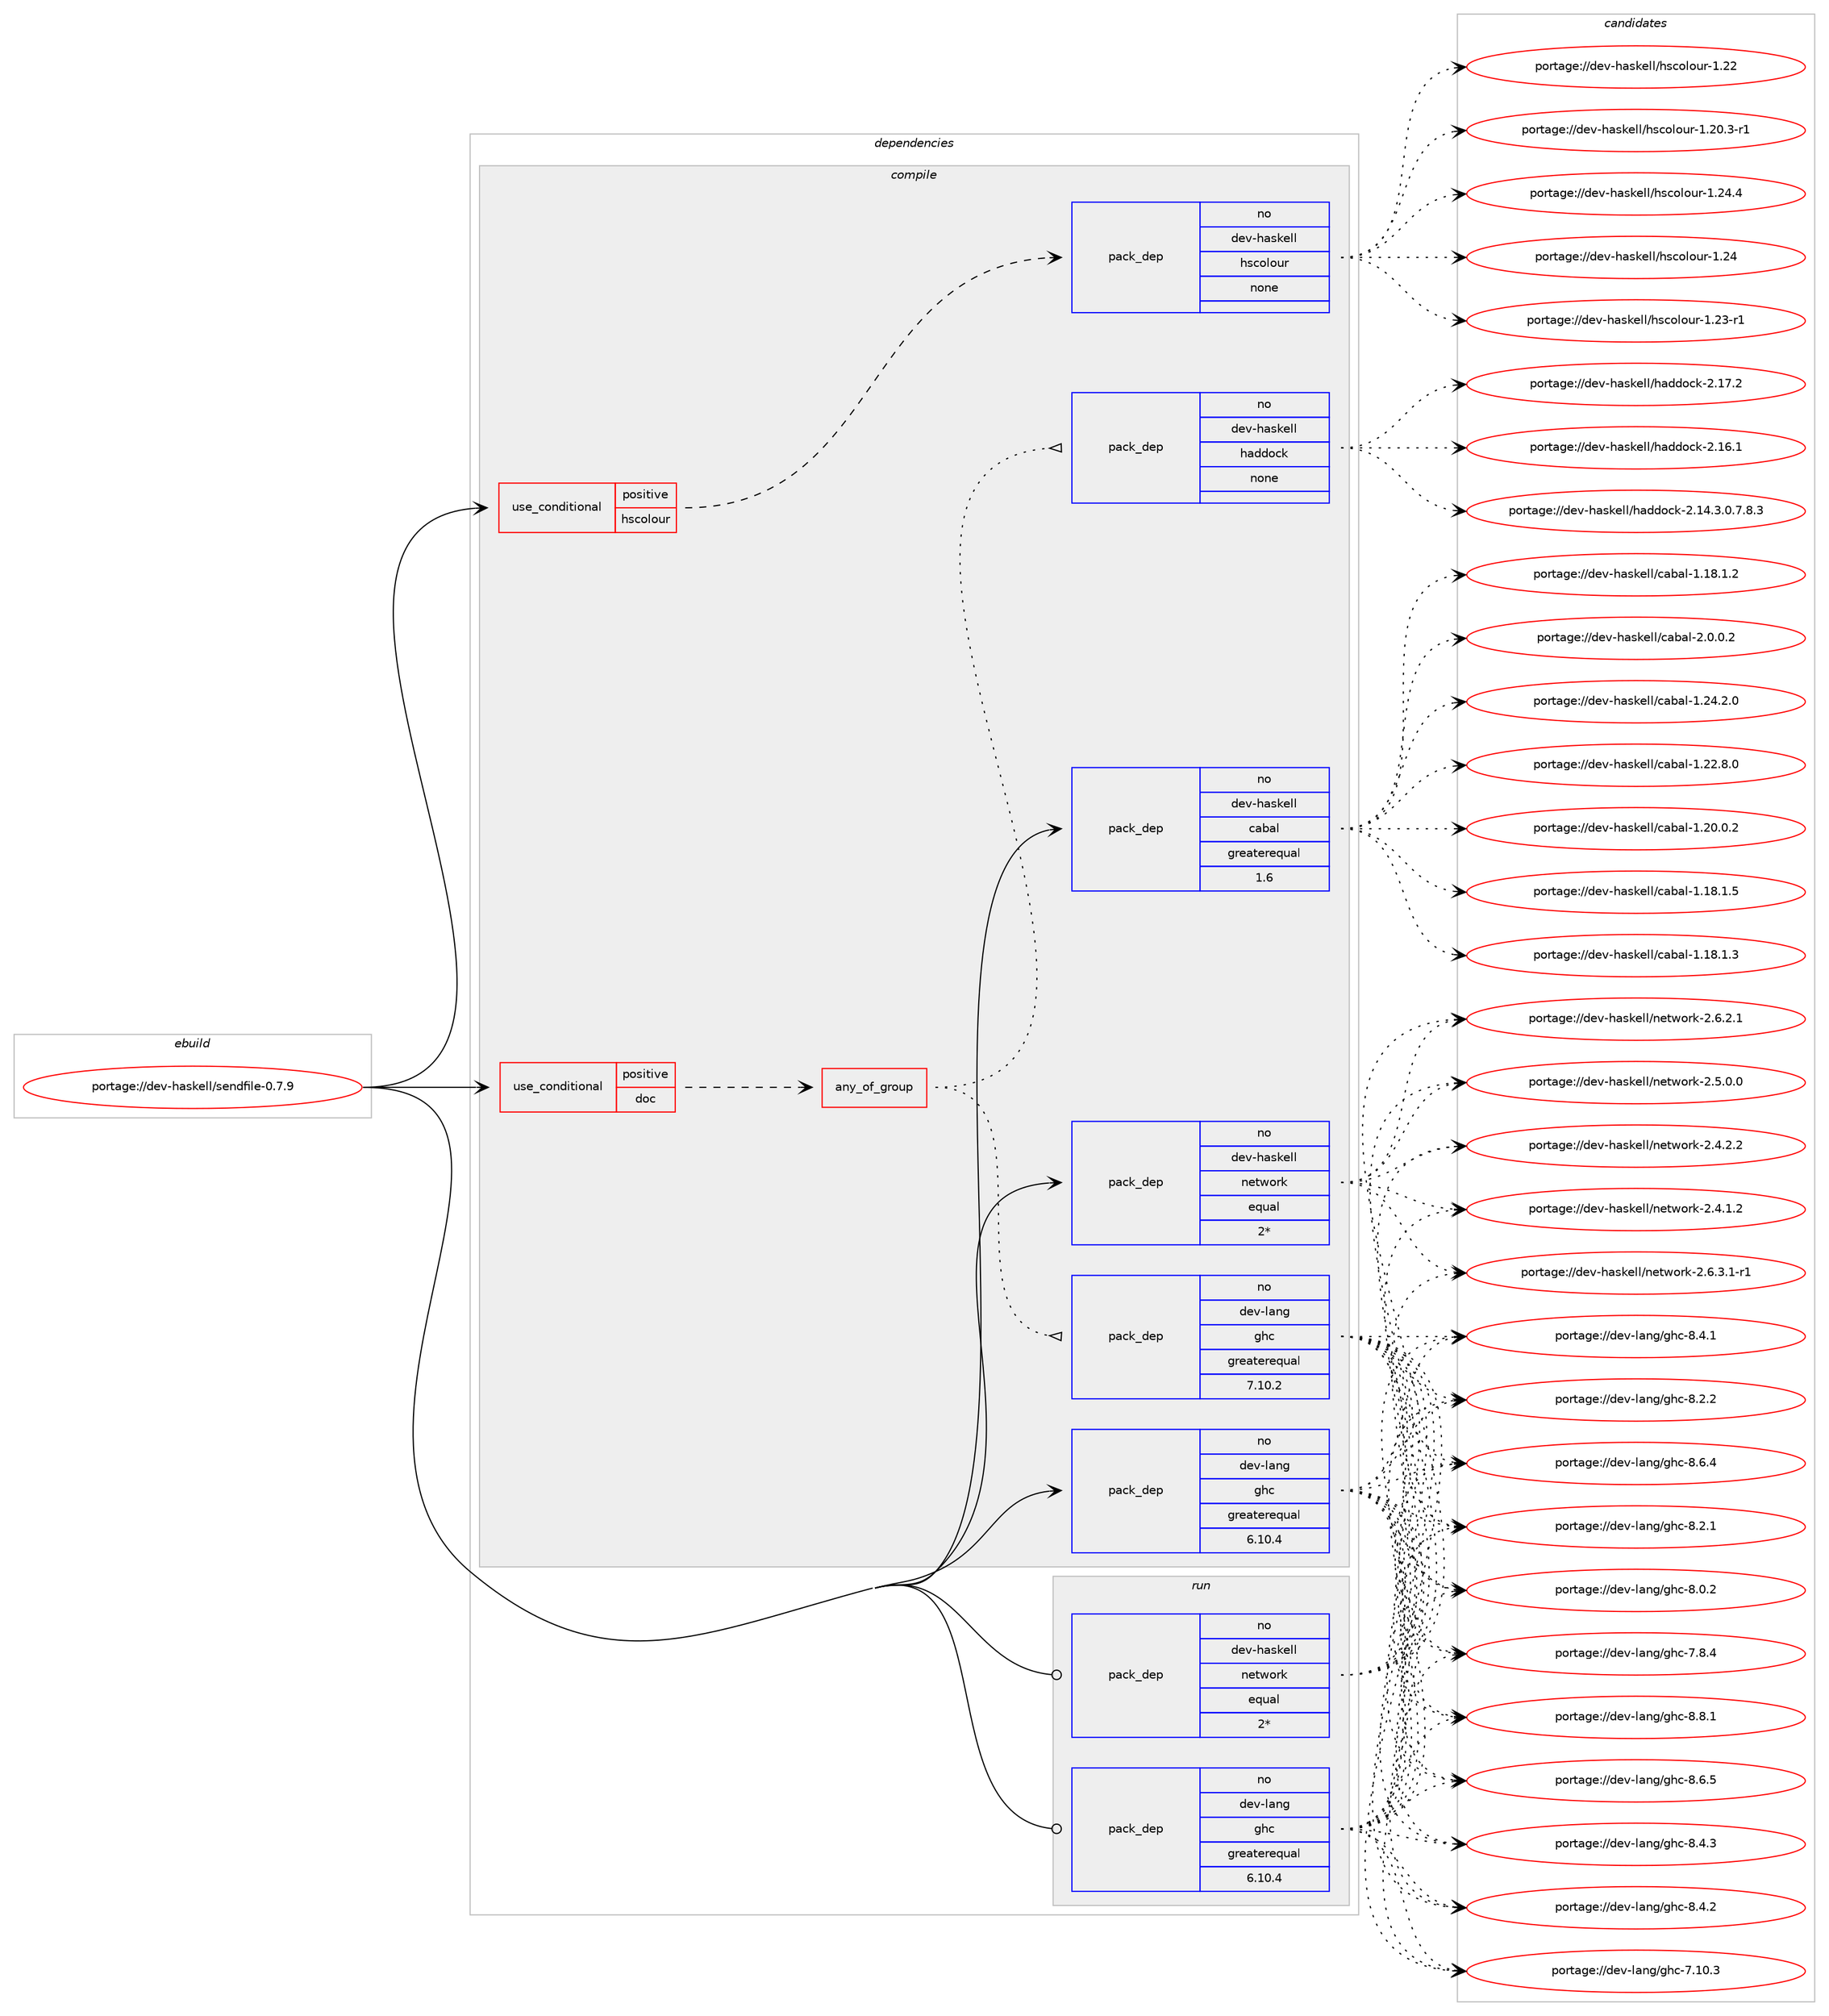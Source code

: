 digraph prolog {

# *************
# Graph options
# *************

newrank=true;
concentrate=true;
compound=true;
graph [rankdir=LR,fontname=Helvetica,fontsize=10,ranksep=1.5];#, ranksep=2.5, nodesep=0.2];
edge  [arrowhead=vee];
node  [fontname=Helvetica,fontsize=10];

# **********
# The ebuild
# **********

subgraph cluster_leftcol {
color=gray;
label=<<i>ebuild</i>>;
id [label="portage://dev-haskell/sendfile-0.7.9", color=red, width=4, href="../dev-haskell/sendfile-0.7.9.svg"];
}

# ****************
# The dependencies
# ****************

subgraph cluster_midcol {
color=gray;
label=<<i>dependencies</i>>;
subgraph cluster_compile {
fillcolor="#eeeeee";
style=filled;
label=<<i>compile</i>>;
subgraph cond131837 {
dependency545697 [label=<<TABLE BORDER="0" CELLBORDER="1" CELLSPACING="0" CELLPADDING="4"><TR><TD ROWSPAN="3" CELLPADDING="10">use_conditional</TD></TR><TR><TD>positive</TD></TR><TR><TD>doc</TD></TR></TABLE>>, shape=none, color=red];
subgraph any5786 {
dependency545698 [label=<<TABLE BORDER="0" CELLBORDER="1" CELLSPACING="0" CELLPADDING="4"><TR><TD CELLPADDING="10">any_of_group</TD></TR></TABLE>>, shape=none, color=red];subgraph pack407837 {
dependency545699 [label=<<TABLE BORDER="0" CELLBORDER="1" CELLSPACING="0" CELLPADDING="4" WIDTH="220"><TR><TD ROWSPAN="6" CELLPADDING="30">pack_dep</TD></TR><TR><TD WIDTH="110">no</TD></TR><TR><TD>dev-haskell</TD></TR><TR><TD>haddock</TD></TR><TR><TD>none</TD></TR><TR><TD></TD></TR></TABLE>>, shape=none, color=blue];
}
dependency545698:e -> dependency545699:w [weight=20,style="dotted",arrowhead="oinv"];
subgraph pack407838 {
dependency545700 [label=<<TABLE BORDER="0" CELLBORDER="1" CELLSPACING="0" CELLPADDING="4" WIDTH="220"><TR><TD ROWSPAN="6" CELLPADDING="30">pack_dep</TD></TR><TR><TD WIDTH="110">no</TD></TR><TR><TD>dev-lang</TD></TR><TR><TD>ghc</TD></TR><TR><TD>greaterequal</TD></TR><TR><TD>7.10.2</TD></TR></TABLE>>, shape=none, color=blue];
}
dependency545698:e -> dependency545700:w [weight=20,style="dotted",arrowhead="oinv"];
}
dependency545697:e -> dependency545698:w [weight=20,style="dashed",arrowhead="vee"];
}
id:e -> dependency545697:w [weight=20,style="solid",arrowhead="vee"];
subgraph cond131838 {
dependency545701 [label=<<TABLE BORDER="0" CELLBORDER="1" CELLSPACING="0" CELLPADDING="4"><TR><TD ROWSPAN="3" CELLPADDING="10">use_conditional</TD></TR><TR><TD>positive</TD></TR><TR><TD>hscolour</TD></TR></TABLE>>, shape=none, color=red];
subgraph pack407839 {
dependency545702 [label=<<TABLE BORDER="0" CELLBORDER="1" CELLSPACING="0" CELLPADDING="4" WIDTH="220"><TR><TD ROWSPAN="6" CELLPADDING="30">pack_dep</TD></TR><TR><TD WIDTH="110">no</TD></TR><TR><TD>dev-haskell</TD></TR><TR><TD>hscolour</TD></TR><TR><TD>none</TD></TR><TR><TD></TD></TR></TABLE>>, shape=none, color=blue];
}
dependency545701:e -> dependency545702:w [weight=20,style="dashed",arrowhead="vee"];
}
id:e -> dependency545701:w [weight=20,style="solid",arrowhead="vee"];
subgraph pack407840 {
dependency545703 [label=<<TABLE BORDER="0" CELLBORDER="1" CELLSPACING="0" CELLPADDING="4" WIDTH="220"><TR><TD ROWSPAN="6" CELLPADDING="30">pack_dep</TD></TR><TR><TD WIDTH="110">no</TD></TR><TR><TD>dev-haskell</TD></TR><TR><TD>cabal</TD></TR><TR><TD>greaterequal</TD></TR><TR><TD>1.6</TD></TR></TABLE>>, shape=none, color=blue];
}
id:e -> dependency545703:w [weight=20,style="solid",arrowhead="vee"];
subgraph pack407841 {
dependency545704 [label=<<TABLE BORDER="0" CELLBORDER="1" CELLSPACING="0" CELLPADDING="4" WIDTH="220"><TR><TD ROWSPAN="6" CELLPADDING="30">pack_dep</TD></TR><TR><TD WIDTH="110">no</TD></TR><TR><TD>dev-haskell</TD></TR><TR><TD>network</TD></TR><TR><TD>equal</TD></TR><TR><TD>2*</TD></TR></TABLE>>, shape=none, color=blue];
}
id:e -> dependency545704:w [weight=20,style="solid",arrowhead="vee"];
subgraph pack407842 {
dependency545705 [label=<<TABLE BORDER="0" CELLBORDER="1" CELLSPACING="0" CELLPADDING="4" WIDTH="220"><TR><TD ROWSPAN="6" CELLPADDING="30">pack_dep</TD></TR><TR><TD WIDTH="110">no</TD></TR><TR><TD>dev-lang</TD></TR><TR><TD>ghc</TD></TR><TR><TD>greaterequal</TD></TR><TR><TD>6.10.4</TD></TR></TABLE>>, shape=none, color=blue];
}
id:e -> dependency545705:w [weight=20,style="solid",arrowhead="vee"];
}
subgraph cluster_compileandrun {
fillcolor="#eeeeee";
style=filled;
label=<<i>compile and run</i>>;
}
subgraph cluster_run {
fillcolor="#eeeeee";
style=filled;
label=<<i>run</i>>;
subgraph pack407843 {
dependency545706 [label=<<TABLE BORDER="0" CELLBORDER="1" CELLSPACING="0" CELLPADDING="4" WIDTH="220"><TR><TD ROWSPAN="6" CELLPADDING="30">pack_dep</TD></TR><TR><TD WIDTH="110">no</TD></TR><TR><TD>dev-haskell</TD></TR><TR><TD>network</TD></TR><TR><TD>equal</TD></TR><TR><TD>2*</TD></TR></TABLE>>, shape=none, color=blue];
}
id:e -> dependency545706:w [weight=20,style="solid",arrowhead="odot"];
subgraph pack407844 {
dependency545707 [label=<<TABLE BORDER="0" CELLBORDER="1" CELLSPACING="0" CELLPADDING="4" WIDTH="220"><TR><TD ROWSPAN="6" CELLPADDING="30">pack_dep</TD></TR><TR><TD WIDTH="110">no</TD></TR><TR><TD>dev-lang</TD></TR><TR><TD>ghc</TD></TR><TR><TD>greaterequal</TD></TR><TR><TD>6.10.4</TD></TR></TABLE>>, shape=none, color=blue];
}
id:e -> dependency545707:w [weight=20,style="solid",arrowhead="odot"];
}
}

# **************
# The candidates
# **************

subgraph cluster_choices {
rank=same;
color=gray;
label=<<i>candidates</i>>;

subgraph choice407837 {
color=black;
nodesep=1;
choice100101118451049711510710110810847104971001001119910745504649554650 [label="portage://dev-haskell/haddock-2.17.2", color=red, width=4,href="../dev-haskell/haddock-2.17.2.svg"];
choice100101118451049711510710110810847104971001001119910745504649544649 [label="portage://dev-haskell/haddock-2.16.1", color=red, width=4,href="../dev-haskell/haddock-2.16.1.svg"];
choice1001011184510497115107101108108471049710010011199107455046495246514648465546564651 [label="portage://dev-haskell/haddock-2.14.3.0.7.8.3", color=red, width=4,href="../dev-haskell/haddock-2.14.3.0.7.8.3.svg"];
dependency545699:e -> choice100101118451049711510710110810847104971001001119910745504649554650:w [style=dotted,weight="100"];
dependency545699:e -> choice100101118451049711510710110810847104971001001119910745504649544649:w [style=dotted,weight="100"];
dependency545699:e -> choice1001011184510497115107101108108471049710010011199107455046495246514648465546564651:w [style=dotted,weight="100"];
}
subgraph choice407838 {
color=black;
nodesep=1;
choice10010111845108971101034710310499455646564649 [label="portage://dev-lang/ghc-8.8.1", color=red, width=4,href="../dev-lang/ghc-8.8.1.svg"];
choice10010111845108971101034710310499455646544653 [label="portage://dev-lang/ghc-8.6.5", color=red, width=4,href="../dev-lang/ghc-8.6.5.svg"];
choice10010111845108971101034710310499455646544652 [label="portage://dev-lang/ghc-8.6.4", color=red, width=4,href="../dev-lang/ghc-8.6.4.svg"];
choice10010111845108971101034710310499455646524651 [label="portage://dev-lang/ghc-8.4.3", color=red, width=4,href="../dev-lang/ghc-8.4.3.svg"];
choice10010111845108971101034710310499455646524650 [label="portage://dev-lang/ghc-8.4.2", color=red, width=4,href="../dev-lang/ghc-8.4.2.svg"];
choice10010111845108971101034710310499455646524649 [label="portage://dev-lang/ghc-8.4.1", color=red, width=4,href="../dev-lang/ghc-8.4.1.svg"];
choice10010111845108971101034710310499455646504650 [label="portage://dev-lang/ghc-8.2.2", color=red, width=4,href="../dev-lang/ghc-8.2.2.svg"];
choice10010111845108971101034710310499455646504649 [label="portage://dev-lang/ghc-8.2.1", color=red, width=4,href="../dev-lang/ghc-8.2.1.svg"];
choice10010111845108971101034710310499455646484650 [label="portage://dev-lang/ghc-8.0.2", color=red, width=4,href="../dev-lang/ghc-8.0.2.svg"];
choice10010111845108971101034710310499455546564652 [label="portage://dev-lang/ghc-7.8.4", color=red, width=4,href="../dev-lang/ghc-7.8.4.svg"];
choice1001011184510897110103471031049945554649484651 [label="portage://dev-lang/ghc-7.10.3", color=red, width=4,href="../dev-lang/ghc-7.10.3.svg"];
dependency545700:e -> choice10010111845108971101034710310499455646564649:w [style=dotted,weight="100"];
dependency545700:e -> choice10010111845108971101034710310499455646544653:w [style=dotted,weight="100"];
dependency545700:e -> choice10010111845108971101034710310499455646544652:w [style=dotted,weight="100"];
dependency545700:e -> choice10010111845108971101034710310499455646524651:w [style=dotted,weight="100"];
dependency545700:e -> choice10010111845108971101034710310499455646524650:w [style=dotted,weight="100"];
dependency545700:e -> choice10010111845108971101034710310499455646524649:w [style=dotted,weight="100"];
dependency545700:e -> choice10010111845108971101034710310499455646504650:w [style=dotted,weight="100"];
dependency545700:e -> choice10010111845108971101034710310499455646504649:w [style=dotted,weight="100"];
dependency545700:e -> choice10010111845108971101034710310499455646484650:w [style=dotted,weight="100"];
dependency545700:e -> choice10010111845108971101034710310499455546564652:w [style=dotted,weight="100"];
dependency545700:e -> choice1001011184510897110103471031049945554649484651:w [style=dotted,weight="100"];
}
subgraph choice407839 {
color=black;
nodesep=1;
choice1001011184510497115107101108108471041159911110811111711445494650524652 [label="portage://dev-haskell/hscolour-1.24.4", color=red, width=4,href="../dev-haskell/hscolour-1.24.4.svg"];
choice100101118451049711510710110810847104115991111081111171144549465052 [label="portage://dev-haskell/hscolour-1.24", color=red, width=4,href="../dev-haskell/hscolour-1.24.svg"];
choice1001011184510497115107101108108471041159911110811111711445494650514511449 [label="portage://dev-haskell/hscolour-1.23-r1", color=red, width=4,href="../dev-haskell/hscolour-1.23-r1.svg"];
choice100101118451049711510710110810847104115991111081111171144549465050 [label="portage://dev-haskell/hscolour-1.22", color=red, width=4,href="../dev-haskell/hscolour-1.22.svg"];
choice10010111845104971151071011081084710411599111108111117114454946504846514511449 [label="portage://dev-haskell/hscolour-1.20.3-r1", color=red, width=4,href="../dev-haskell/hscolour-1.20.3-r1.svg"];
dependency545702:e -> choice1001011184510497115107101108108471041159911110811111711445494650524652:w [style=dotted,weight="100"];
dependency545702:e -> choice100101118451049711510710110810847104115991111081111171144549465052:w [style=dotted,weight="100"];
dependency545702:e -> choice1001011184510497115107101108108471041159911110811111711445494650514511449:w [style=dotted,weight="100"];
dependency545702:e -> choice100101118451049711510710110810847104115991111081111171144549465050:w [style=dotted,weight="100"];
dependency545702:e -> choice10010111845104971151071011081084710411599111108111117114454946504846514511449:w [style=dotted,weight="100"];
}
subgraph choice407840 {
color=black;
nodesep=1;
choice100101118451049711510710110810847999798971084550464846484650 [label="portage://dev-haskell/cabal-2.0.0.2", color=red, width=4,href="../dev-haskell/cabal-2.0.0.2.svg"];
choice10010111845104971151071011081084799979897108454946505246504648 [label="portage://dev-haskell/cabal-1.24.2.0", color=red, width=4,href="../dev-haskell/cabal-1.24.2.0.svg"];
choice10010111845104971151071011081084799979897108454946505046564648 [label="portage://dev-haskell/cabal-1.22.8.0", color=red, width=4,href="../dev-haskell/cabal-1.22.8.0.svg"];
choice10010111845104971151071011081084799979897108454946504846484650 [label="portage://dev-haskell/cabal-1.20.0.2", color=red, width=4,href="../dev-haskell/cabal-1.20.0.2.svg"];
choice10010111845104971151071011081084799979897108454946495646494653 [label="portage://dev-haskell/cabal-1.18.1.5", color=red, width=4,href="../dev-haskell/cabal-1.18.1.5.svg"];
choice10010111845104971151071011081084799979897108454946495646494651 [label="portage://dev-haskell/cabal-1.18.1.3", color=red, width=4,href="../dev-haskell/cabal-1.18.1.3.svg"];
choice10010111845104971151071011081084799979897108454946495646494650 [label="portage://dev-haskell/cabal-1.18.1.2", color=red, width=4,href="../dev-haskell/cabal-1.18.1.2.svg"];
dependency545703:e -> choice100101118451049711510710110810847999798971084550464846484650:w [style=dotted,weight="100"];
dependency545703:e -> choice10010111845104971151071011081084799979897108454946505246504648:w [style=dotted,weight="100"];
dependency545703:e -> choice10010111845104971151071011081084799979897108454946505046564648:w [style=dotted,weight="100"];
dependency545703:e -> choice10010111845104971151071011081084799979897108454946504846484650:w [style=dotted,weight="100"];
dependency545703:e -> choice10010111845104971151071011081084799979897108454946495646494653:w [style=dotted,weight="100"];
dependency545703:e -> choice10010111845104971151071011081084799979897108454946495646494651:w [style=dotted,weight="100"];
dependency545703:e -> choice10010111845104971151071011081084799979897108454946495646494650:w [style=dotted,weight="100"];
}
subgraph choice407841 {
color=black;
nodesep=1;
choice10010111845104971151071011081084711010111611911111410745504654465146494511449 [label="portage://dev-haskell/network-2.6.3.1-r1", color=red, width=4,href="../dev-haskell/network-2.6.3.1-r1.svg"];
choice1001011184510497115107101108108471101011161191111141074550465446504649 [label="portage://dev-haskell/network-2.6.2.1", color=red, width=4,href="../dev-haskell/network-2.6.2.1.svg"];
choice1001011184510497115107101108108471101011161191111141074550465346484648 [label="portage://dev-haskell/network-2.5.0.0", color=red, width=4,href="../dev-haskell/network-2.5.0.0.svg"];
choice1001011184510497115107101108108471101011161191111141074550465246504650 [label="portage://dev-haskell/network-2.4.2.2", color=red, width=4,href="../dev-haskell/network-2.4.2.2.svg"];
choice1001011184510497115107101108108471101011161191111141074550465246494650 [label="portage://dev-haskell/network-2.4.1.2", color=red, width=4,href="../dev-haskell/network-2.4.1.2.svg"];
dependency545704:e -> choice10010111845104971151071011081084711010111611911111410745504654465146494511449:w [style=dotted,weight="100"];
dependency545704:e -> choice1001011184510497115107101108108471101011161191111141074550465446504649:w [style=dotted,weight="100"];
dependency545704:e -> choice1001011184510497115107101108108471101011161191111141074550465346484648:w [style=dotted,weight="100"];
dependency545704:e -> choice1001011184510497115107101108108471101011161191111141074550465246504650:w [style=dotted,weight="100"];
dependency545704:e -> choice1001011184510497115107101108108471101011161191111141074550465246494650:w [style=dotted,weight="100"];
}
subgraph choice407842 {
color=black;
nodesep=1;
choice10010111845108971101034710310499455646564649 [label="portage://dev-lang/ghc-8.8.1", color=red, width=4,href="../dev-lang/ghc-8.8.1.svg"];
choice10010111845108971101034710310499455646544653 [label="portage://dev-lang/ghc-8.6.5", color=red, width=4,href="../dev-lang/ghc-8.6.5.svg"];
choice10010111845108971101034710310499455646544652 [label="portage://dev-lang/ghc-8.6.4", color=red, width=4,href="../dev-lang/ghc-8.6.4.svg"];
choice10010111845108971101034710310499455646524651 [label="portage://dev-lang/ghc-8.4.3", color=red, width=4,href="../dev-lang/ghc-8.4.3.svg"];
choice10010111845108971101034710310499455646524650 [label="portage://dev-lang/ghc-8.4.2", color=red, width=4,href="../dev-lang/ghc-8.4.2.svg"];
choice10010111845108971101034710310499455646524649 [label="portage://dev-lang/ghc-8.4.1", color=red, width=4,href="../dev-lang/ghc-8.4.1.svg"];
choice10010111845108971101034710310499455646504650 [label="portage://dev-lang/ghc-8.2.2", color=red, width=4,href="../dev-lang/ghc-8.2.2.svg"];
choice10010111845108971101034710310499455646504649 [label="portage://dev-lang/ghc-8.2.1", color=red, width=4,href="../dev-lang/ghc-8.2.1.svg"];
choice10010111845108971101034710310499455646484650 [label="portage://dev-lang/ghc-8.0.2", color=red, width=4,href="../dev-lang/ghc-8.0.2.svg"];
choice10010111845108971101034710310499455546564652 [label="portage://dev-lang/ghc-7.8.4", color=red, width=4,href="../dev-lang/ghc-7.8.4.svg"];
choice1001011184510897110103471031049945554649484651 [label="portage://dev-lang/ghc-7.10.3", color=red, width=4,href="../dev-lang/ghc-7.10.3.svg"];
dependency545705:e -> choice10010111845108971101034710310499455646564649:w [style=dotted,weight="100"];
dependency545705:e -> choice10010111845108971101034710310499455646544653:w [style=dotted,weight="100"];
dependency545705:e -> choice10010111845108971101034710310499455646544652:w [style=dotted,weight="100"];
dependency545705:e -> choice10010111845108971101034710310499455646524651:w [style=dotted,weight="100"];
dependency545705:e -> choice10010111845108971101034710310499455646524650:w [style=dotted,weight="100"];
dependency545705:e -> choice10010111845108971101034710310499455646524649:w [style=dotted,weight="100"];
dependency545705:e -> choice10010111845108971101034710310499455646504650:w [style=dotted,weight="100"];
dependency545705:e -> choice10010111845108971101034710310499455646504649:w [style=dotted,weight="100"];
dependency545705:e -> choice10010111845108971101034710310499455646484650:w [style=dotted,weight="100"];
dependency545705:e -> choice10010111845108971101034710310499455546564652:w [style=dotted,weight="100"];
dependency545705:e -> choice1001011184510897110103471031049945554649484651:w [style=dotted,weight="100"];
}
subgraph choice407843 {
color=black;
nodesep=1;
choice10010111845104971151071011081084711010111611911111410745504654465146494511449 [label="portage://dev-haskell/network-2.6.3.1-r1", color=red, width=4,href="../dev-haskell/network-2.6.3.1-r1.svg"];
choice1001011184510497115107101108108471101011161191111141074550465446504649 [label="portage://dev-haskell/network-2.6.2.1", color=red, width=4,href="../dev-haskell/network-2.6.2.1.svg"];
choice1001011184510497115107101108108471101011161191111141074550465346484648 [label="portage://dev-haskell/network-2.5.0.0", color=red, width=4,href="../dev-haskell/network-2.5.0.0.svg"];
choice1001011184510497115107101108108471101011161191111141074550465246504650 [label="portage://dev-haskell/network-2.4.2.2", color=red, width=4,href="../dev-haskell/network-2.4.2.2.svg"];
choice1001011184510497115107101108108471101011161191111141074550465246494650 [label="portage://dev-haskell/network-2.4.1.2", color=red, width=4,href="../dev-haskell/network-2.4.1.2.svg"];
dependency545706:e -> choice10010111845104971151071011081084711010111611911111410745504654465146494511449:w [style=dotted,weight="100"];
dependency545706:e -> choice1001011184510497115107101108108471101011161191111141074550465446504649:w [style=dotted,weight="100"];
dependency545706:e -> choice1001011184510497115107101108108471101011161191111141074550465346484648:w [style=dotted,weight="100"];
dependency545706:e -> choice1001011184510497115107101108108471101011161191111141074550465246504650:w [style=dotted,weight="100"];
dependency545706:e -> choice1001011184510497115107101108108471101011161191111141074550465246494650:w [style=dotted,weight="100"];
}
subgraph choice407844 {
color=black;
nodesep=1;
choice10010111845108971101034710310499455646564649 [label="portage://dev-lang/ghc-8.8.1", color=red, width=4,href="../dev-lang/ghc-8.8.1.svg"];
choice10010111845108971101034710310499455646544653 [label="portage://dev-lang/ghc-8.6.5", color=red, width=4,href="../dev-lang/ghc-8.6.5.svg"];
choice10010111845108971101034710310499455646544652 [label="portage://dev-lang/ghc-8.6.4", color=red, width=4,href="../dev-lang/ghc-8.6.4.svg"];
choice10010111845108971101034710310499455646524651 [label="portage://dev-lang/ghc-8.4.3", color=red, width=4,href="../dev-lang/ghc-8.4.3.svg"];
choice10010111845108971101034710310499455646524650 [label="portage://dev-lang/ghc-8.4.2", color=red, width=4,href="../dev-lang/ghc-8.4.2.svg"];
choice10010111845108971101034710310499455646524649 [label="portage://dev-lang/ghc-8.4.1", color=red, width=4,href="../dev-lang/ghc-8.4.1.svg"];
choice10010111845108971101034710310499455646504650 [label="portage://dev-lang/ghc-8.2.2", color=red, width=4,href="../dev-lang/ghc-8.2.2.svg"];
choice10010111845108971101034710310499455646504649 [label="portage://dev-lang/ghc-8.2.1", color=red, width=4,href="../dev-lang/ghc-8.2.1.svg"];
choice10010111845108971101034710310499455646484650 [label="portage://dev-lang/ghc-8.0.2", color=red, width=4,href="../dev-lang/ghc-8.0.2.svg"];
choice10010111845108971101034710310499455546564652 [label="portage://dev-lang/ghc-7.8.4", color=red, width=4,href="../dev-lang/ghc-7.8.4.svg"];
choice1001011184510897110103471031049945554649484651 [label="portage://dev-lang/ghc-7.10.3", color=red, width=4,href="../dev-lang/ghc-7.10.3.svg"];
dependency545707:e -> choice10010111845108971101034710310499455646564649:w [style=dotted,weight="100"];
dependency545707:e -> choice10010111845108971101034710310499455646544653:w [style=dotted,weight="100"];
dependency545707:e -> choice10010111845108971101034710310499455646544652:w [style=dotted,weight="100"];
dependency545707:e -> choice10010111845108971101034710310499455646524651:w [style=dotted,weight="100"];
dependency545707:e -> choice10010111845108971101034710310499455646524650:w [style=dotted,weight="100"];
dependency545707:e -> choice10010111845108971101034710310499455646524649:w [style=dotted,weight="100"];
dependency545707:e -> choice10010111845108971101034710310499455646504650:w [style=dotted,weight="100"];
dependency545707:e -> choice10010111845108971101034710310499455646504649:w [style=dotted,weight="100"];
dependency545707:e -> choice10010111845108971101034710310499455646484650:w [style=dotted,weight="100"];
dependency545707:e -> choice10010111845108971101034710310499455546564652:w [style=dotted,weight="100"];
dependency545707:e -> choice1001011184510897110103471031049945554649484651:w [style=dotted,weight="100"];
}
}

}
